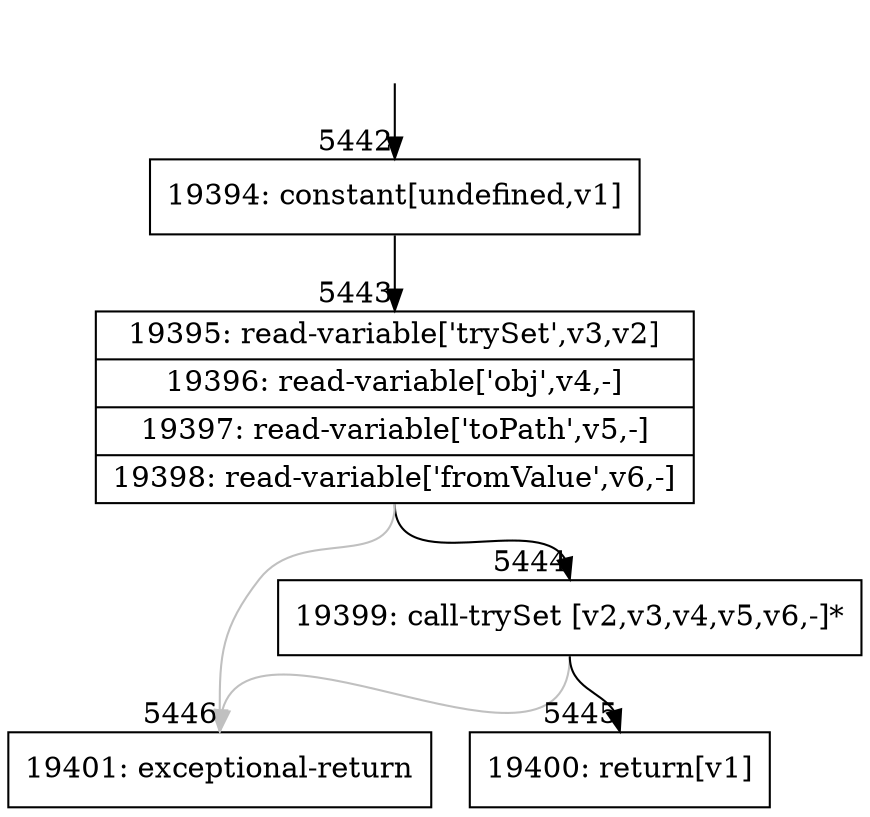 digraph {
rankdir="TD"
BB_entry439[shape=none,label=""];
BB_entry439 -> BB5442 [tailport=s, headport=n, headlabel="    5442"]
BB5442 [shape=record label="{19394: constant[undefined,v1]}" ] 
BB5442 -> BB5443 [tailport=s, headport=n, headlabel="      5443"]
BB5443 [shape=record label="{19395: read-variable['trySet',v3,v2]|19396: read-variable['obj',v4,-]|19397: read-variable['toPath',v5,-]|19398: read-variable['fromValue',v6,-]}" ] 
BB5443 -> BB5444 [tailport=s, headport=n, headlabel="      5444"]
BB5443 -> BB5446 [tailport=s, headport=n, color=gray, headlabel="      5446"]
BB5444 [shape=record label="{19399: call-trySet [v2,v3,v4,v5,v6,-]*}" ] 
BB5444 -> BB5445 [tailport=s, headport=n, headlabel="      5445"]
BB5444 -> BB5446 [tailport=s, headport=n, color=gray]
BB5445 [shape=record label="{19400: return[v1]}" ] 
BB5446 [shape=record label="{19401: exceptional-return}" ] 
//#$~ 9893
}
